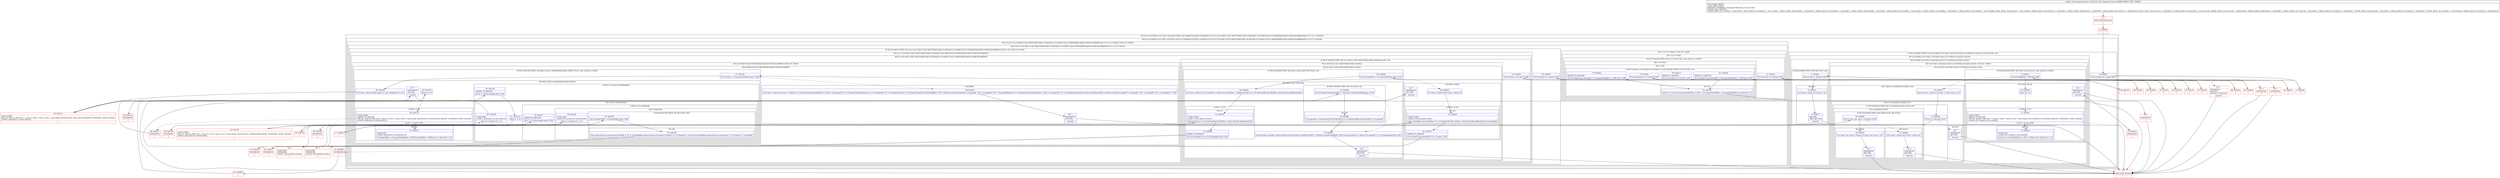 digraph "CFG forminigame.Guess.run()V" {
subgraph cluster_Region_751809431 {
label = "R(1:(2:(1:(2:(2:5|6)|(1:(2:(3:10|(1:12)|14)|(2:15|(2:(1:(2:19|20)(2:21|22))|(1:23)))))))|(1:(2:(1:(2:(1:(2:(5:30|(1:31)|(1:36)|37|38)|(3:40|(1:41)|44)))|(1:(2:(5:48|(3:51|(2:(1:56)(0)|58)|61)|63|(1:65)|67)|(2:68|69)))))|(1:(1:(1:(1:(1:76)))))))))";
node [shape=record,color=blue];
subgraph cluster_Region_166823319 {
label = "R(2:(1:(2:(2:5|6)|(1:(2:(3:10|(1:12)|14)|(2:15|(2:(1:(2:19|20)(2:21|22))|(1:23)))))))|(1:(2:(1:(2:(1:(2:(5:30|(1:31)|(1:36)|37|38)|(3:40|(1:41)|44)))|(1:(2:(5:48|(3:51|(2:(1:56)(0)|58)|61)|63|(1:65)|67)|(2:68|69)))))|(1:(1:(1:(1:(1:76))))))))";
node [shape=record,color=blue];
subgraph cluster_IfRegion_1865213180 {
label = "IF [B:2:0x0008] THEN: R(1:(2:(2:5|6)|(1:(2:(3:10|(1:12)|14)|(2:15|(2:(1:(2:19|20)(2:21|22))|(1:23))))))) ELSE: null";
node [shape=record,color=blue];
Node_2 [shape=record,label="{2\:\ 0x0008|lif (r12.state == 1) goto L90l}"];
subgraph cluster_Region_1769505033 {
label = "R(1:(2:(2:5|6)|(1:(2:(3:10|(1:12)|14)|(2:15|(2:(1:(2:19|20)(2:21|22))|(1:23)))))))";
node [shape=record,color=blue];
subgraph cluster_Region_955962554 {
label = "R(2:(2:5|6)|(1:(2:(3:10|(1:12)|14)|(2:15|(2:(1:(2:19|20)(2:21|22))|(1:23))))))";
node [shape=record,color=blue];
subgraph cluster_IfRegion_1034035983 {
label = "IF [B:4:0x000e] THEN: R(2:5|6) ELSE: null";
node [shape=record,color=blue];
Node_4 [shape=record,label="{4\:\ 0x000e|lif (r12.time \< 20) goto L92l}"];
subgraph cluster_Region_899754819 {
label = "R(2:5|6)";
node [shape=record,color=blue];
Node_5 [shape=record,label="{5\:\ 0x0010|lr12.time = (byte) (r12.time + 1)l}"];
Node_6 [shape=record,label="{6\:\ 0x0017|RETURN\lORIG_RETURN\l|lreturnl}"];
}
}
subgraph cluster_Region_410817591 {
label = "R(1:(2:(3:10|(1:12)|14)|(2:15|(2:(1:(2:19|20)(2:21|22))|(1:23))))) | ELSE_IF_CHAIN\l";
node [shape=record,color=blue];
subgraph cluster_Region_1984814214 {
label = "R(2:(3:10|(1:12)|14)|(2:15|(2:(1:(2:19|20)(2:21|22))|(1:23))))";
node [shape=record,color=blue];
subgraph cluster_IfRegion_1524310811 {
label = "IF [B:9:0x001e] THEN: R(3:10|(1:12)|14) ELSE: null | ELSE_IF_CHAIN\l";
node [shape=record,color=blue];
Node_9 [shape=record,label="{9\:\ 0x001e|lif (r12.box[0][3] \< 150) goto L96l}"];
subgraph cluster_Region_768924923 {
label = "R(3:10|(1:12)|14)";
node [shape=record,color=blue];
Node_10 [shape=record,label="{10\:\ 0x0020|lbyte r0 = 0l}"];
subgraph cluster_LoopRegion_2052988865 {
label = "LOOP:0: (1:12)";
node [shape=record,color=blue];
Node_11 [shape=record,label="{11\:\ 0x0021|LOOP_START\lADDED_TO_REGION\lPHI: r0l  0x0021: PHI (r0v7 'i' byte) = (r0v6 'i' byte), (r0v8 'i' byte) binds: [B:10:0x0020, B:12:0x0023] A[DONT_GENERATE, DONT_INLINE]\lLOOP:0: B:11:0x0021\-\>B:12:0x0023\l|lif (r0 \< 3) goto L98l}"];
subgraph cluster_Region_1288661583 {
label = "R(1:12)";
node [shape=record,color=blue];
Node_12 [shape=record,label="{12\:\ 0x0023|LOOP_END\lLOOP:0: B:11:0x0021\-\>B:12:0x0023\l|lint[] r3 = r12.box[r0]lr3[3] = r3[3] + 25lbyte r0 = (byte) (r0 + 1)l}"];
}
}
Node_14 [shape=record,label="{14\:\ ?|SYNTHETIC\lRETURN\l|lreturnl}"];
}
}
subgraph cluster_Region_1255116040 {
label = "R(2:15|(2:(1:(2:19|20)(2:21|22))|(1:23)))";
node [shape=record,color=blue];
Node_15 [shape=record,label="{15\:\ 0x0031|lbyte byte r3 = (byte) (r12.time + 1)lr12.time = r3l}"];
subgraph cluster_Region_1713172528 {
label = "R(2:(1:(2:19|20)(2:21|22))|(1:23))";
node [shape=record,color=blue];
subgraph cluster_IfRegion_16098755 {
label = "IF [B:16:0x003a] THEN: R(1:(2:19|20)(2:21|22)) ELSE: null";
node [shape=record,color=blue];
Node_16 [shape=record,label="{16\:\ 0x003a|lif (r3 \>= 40) goto L101l}"];
subgraph cluster_Region_448601576 {
label = "R(1:(2:19|20)(2:21|22))";
node [shape=record,color=blue];
subgraph cluster_IfRegion_42748885 {
label = "IF [B:18:0x0040] THEN: R(2:19|20) ELSE: R(2:21|22)";
node [shape=record,color=blue];
Node_18 [shape=record,label="{18\:\ 0x0040|lif (r12.mon_size_move \< 40) goto L103l}"];
subgraph cluster_Region_21787492 {
label = "R(2:19|20)";
node [shape=record,color=blue];
Node_19 [shape=record,label="{19\:\ 0x0042|lr12.mon_size_move = (byte) (r12.mon_size_move + 5)l}"];
Node_20 [shape=record,label="{20\:\ ?|SYNTHETIC\lRETURN\l|lreturnl}"];
}
subgraph cluster_Region_13671949 {
label = "R(2:21|22)";
node [shape=record,color=blue];
Node_21 [shape=record,label="{21\:\ 0x004a|lr12.state = (byte) 2lr12.time = (byte) 0l}"];
Node_22 [shape=record,label="{22\:\ ?|SYNTHETIC\lRETURN\l|lreturnl}"];
}
}
}
}
subgraph cluster_Region_1928368546 {
label = "R(1:23)";
node [shape=record,color=blue];
Node_23 [shape=record,label="{23\:\ ?|SYNTHETIC\lRETURN\l|lreturnl}"];
}
}
}
}
}
}
}
}
subgraph cluster_Region_306360010 {
label = "R(1:(2:(1:(2:(1:(2:(5:30|(1:31)|(1:36)|37|38)|(3:40|(1:41)|44)))|(1:(2:(5:48|(3:51|(2:(1:56)(0)|58)|61)|63|(1:65)|67)|(2:68|69)))))|(1:(1:(1:(1:(1:76))))))) | ELSE_IF_CHAIN\l";
node [shape=record,color=blue];
subgraph cluster_Region_1895246005 {
label = "R(2:(1:(2:(1:(2:(5:30|(1:31)|(1:36)|37|38)|(3:40|(1:41)|44)))|(1:(2:(5:48|(3:51|(2:(1:56)(0)|58)|61)|63|(1:65)|67)|(2:68|69)))))|(1:(1:(1:(1:(1:76))))))";
node [shape=record,color=blue];
subgraph cluster_IfRegion_1951658064 {
label = "IF [B:25:0x0051] THEN: R(1:(2:(1:(2:(5:30|(1:31)|(1:36)|37|38)|(3:40|(1:41)|44)))|(1:(2:(5:48|(3:51|(2:(1:56)(0)|58)|61)|63|(1:65)|67)|(2:68|69))))) ELSE: null | ELSE_IF_CHAIN\l";
node [shape=record,color=blue];
Node_25 [shape=record,label="{25\:\ 0x0051|lif (r12.state == 2) goto L107l}"];
subgraph cluster_Region_47715065 {
label = "R(1:(2:(1:(2:(5:30|(1:31)|(1:36)|37|38)|(3:40|(1:41)|44)))|(1:(2:(5:48|(3:51|(2:(1:56)(0)|58)|61)|63|(1:65)|67)|(2:68|69)))))";
node [shape=record,color=blue];
subgraph cluster_Region_99342486 {
label = "R(2:(1:(2:(5:30|(1:31)|(1:36)|37|38)|(3:40|(1:41)|44)))|(1:(2:(5:48|(3:51|(2:(1:56)(0)|58)|61)|63|(1:65)|67)|(2:68|69))))";
node [shape=record,color=blue];
subgraph cluster_IfRegion_1284565534 {
label = "IF [B:27:0x0055] THEN: R(1:(2:(5:30|(1:31)|(1:36)|37|38)|(3:40|(1:41)|44))) ELSE: null";
node [shape=record,color=blue];
Node_27 [shape=record,label="{27\:\ 0x0055|lif (r12.time \<= 0) goto L109l}"];
subgraph cluster_Region_657085100 {
label = "R(1:(2:(5:30|(1:31)|(1:36)|37|38)|(3:40|(1:41)|44)))";
node [shape=record,color=blue];
subgraph cluster_Region_1705497450 {
label = "R(2:(5:30|(1:31)|(1:36)|37|38)|(3:40|(1:41)|44))";
node [shape=record,color=blue];
subgraph cluster_IfRegion_1054054432 {
label = "IF [B:29:0x005b] THEN: R(5:30|(1:31)|(1:36)|37|38) ELSE: null";
node [shape=record,color=blue];
Node_29 [shape=record,label="{29\:\ 0x005b|lif (r12.transNum \< r12.maxTransNum) goto L111l}"];
subgraph cluster_Region_442953043 {
label = "R(5:30|(1:31)|(1:36)|37|38)";
node [shape=record,color=blue];
Node_30 [shape=record,label="{30\:\ 0x005d|lr12.time = (byte) 1lr12.transNum = (byte) (r12.transNum + 1)lbyte[] byte[] r3 = r12.boxNumldm.Ms.i()lr3[0] = (byte) dm.Ms.getRandom(3)l}"];
subgraph cluster_LoopRegion_1968719358 {
label = "LOOP:1: (1:31)";
node [shape=record,color=blue];
Node_32 [shape=record,label="{32\:\ 0x0086|ADDED_TO_REGION\l|lif (r12.boxNum[1] == r12.boxNum[0]) goto L152l}"];
subgraph cluster_Region_2101691163 {
label = "R(1:31)";
node [shape=record,color=blue];
Node_31 [shape=record,label="{31\:\ 0x0072|LOOP_START\lLOOP:1: B:31:0x0072\-\>B:39:?\l|lbyte[] byte[] r3 = r12.boxNumldm.Ms.i()lr3[1] = (byte) dm.Ms.getRandom(3)l}"];
}
}
subgraph cluster_IfRegion_1230539 {
label = "IF [B:35:0x009c] THEN: R(1:36) ELSE: null";
node [shape=record,color=blue];
Node_35 [shape=record,label="{35\:\ 0x009c|lif (r12.box[r12.boxNum[1]][2] \< r12.box[r12.boxNum[0]][2]) goto L116l}"];
subgraph cluster_Region_1534421280 {
label = "R(1:36)";
node [shape=record,color=blue];
Node_36 [shape=record,label="{36\:\ 0x009e|lr12.gameR = r12.boxNum[1]lr12.boxNum[1] = r12.boxNum[0]lr12.boxNum[0] = r12.gameRl}"];
}
}
Node_37 [shape=record,label="{37\:\ 0x00b2|ldm.Ms.i()lr12.gameR = (byte) (dm.Ms.abs(r12.box[r12.boxNum[1]][2] \- r12.box[r12.boxNum[0]][2]) \/ 2)lr12.tempTransNum = (byte) ((r12.gameR * 2) \/ r12.gameData[1][r12.lv])l}"];
Node_38 [shape=record,label="{38\:\ ?|SYNTHETIC\lRETURN\l|lreturnl}"];
}
}
subgraph cluster_Region_2043017462 {
label = "R(3:40|(1:41)|44)";
node [shape=record,color=blue];
Node_40 [shape=record,label="{40\:\ 0x00e5|lr12.time = (byte) 0lr12.state = (byte) 3l}"];
subgraph cluster_LoopRegion_1308964229 {
label = "LOOP:2: (1:41)";
node [shape=record,color=blue];
Node_42 [shape=record,label="{42\:\ 0x0103|ADDED_TO_REGION\l|lif (r12.box[r12.gr.selecty][1] == (\-1)) goto L154l}"];
subgraph cluster_Region_943606211 {
label = "R(1:41)";
node [shape=record,color=blue];
Node_41 [shape=record,label="{41\:\ 0x00e9|LOOP_START\lLOOP:2: B:41:0x00e9\-\>B:45:?\l|lmain.GameRun main.GameRun r3 = r12.grldm.Ms.i()lr3.selecty = (byte) dm.Ms.getRandom(r12.box.length)l}"];
}
}
Node_44 [shape=record,label="{44\:\ ?|SYNTHETIC\lRETURN\l|lreturnl}"];
}
}
}
}
subgraph cluster_Region_1480037904 {
label = "R(1:(2:(5:48|(3:51|(2:(1:56)(0)|58)|61)|63|(1:65)|67)|(2:68|69))) | ELSE_IF_CHAIN\l";
node [shape=record,color=blue];
subgraph cluster_Region_679204959 {
label = "R(2:(5:48|(3:51|(2:(1:56)(0)|58)|61)|63|(1:65)|67)|(2:68|69))";
node [shape=record,color=blue];
subgraph cluster_IfRegion_2117044206 {
label = "IF [B:47:0x010b] THEN: R(5:48|(3:51|(2:(1:56)(0)|58)|61)|63|(1:65)|67) ELSE: null | ELSE_IF_CHAIN\l";
node [shape=record,color=blue];
Node_47 [shape=record,label="{47\:\ 0x010b|lif (r12.time \> r12.tempTransNum) goto L124l}"];
subgraph cluster_Region_1875502728 {
label = "R(5:48|(3:51|(2:(1:56)(0)|58)|61)|63|(1:65)|67)";
node [shape=record,color=blue];
Node_48 [shape=record,label="{48\:\ 0x010d|lr12.time = (byte) 0lint[] int[] r2 = new int[4]lbyte r0 = 0l}"];
subgraph cluster_LoopRegion_179857993 {
label = "LOOP:3: (3:51|(2:(1:56)(0)|58)|61)";
node [shape=record,color=blue];
Node_50 [shape=record,label="{50\:\ 0x0116|ADDED_TO_REGION\l|lif (r0 \< r12.box.length) goto L130l}"];
subgraph cluster_Region_1698671502 {
label = "R(3:51|(2:(1:56)(0)|58)|61)";
node [shape=record,color=blue];
Node_51 [shape=record,label="{51\:\ 0x0133|lbyte r1 = 0l}"];
subgraph cluster_LoopRegion_533660013 {
label = "LOOP:4: (2:(1:56)(0)|58)";
node [shape=record,color=blue];
Node_53 [shape=record,label="{53\:\ 0x0137|ADDED_TO_REGION\l|lif (r1 \< r12.box.length) goto L134l}"];
subgraph cluster_Region_1302287447 {
label = "R(2:(1:56)(0)|58)";
node [shape=record,color=blue];
subgraph cluster_IfRegion_1164114951 {
label = "IF [B:55:0x0149] THEN: R(1:56) ELSE: R(0)";
node [shape=record,color=blue];
Node_55 [shape=record,label="{55\:\ 0x0149|lif (r12.box[r1][2] \> r12.box[r0][2]) goto L136l}"];
subgraph cluster_Region_2012189230 {
label = "R(1:56)";
node [shape=record,color=blue];
Node_56 [shape=record,label="{56\:\ 0x014b|ljava.lang.System.arraycopy(r12.box[r0], 0, r2, 0, r2.length)ljava.lang.System.arraycopy(r12.box[r1], 0, r12.box[r0], 0, r12.box[r1].length)ljava.lang.System.arraycopy(r2, 0, r12.box[r1], 0, r2.length)l}"];
}
subgraph cluster_Region_425798835 {
label = "R(0)";
node [shape=record,color=blue];
}
}
Node_58 [shape=record,label="{58\:\ 0x016b|LOOP_END\lLOOP:4: B:52:0x0134\-\>B:58:0x016b\l|lbyte r1 = (byte) (r1 + 1)l}"];
}
}
Node_61 [shape=record,label="{61\:\ 0x0139|LOOP_END\lLOOP:3: B:49:0x0113\-\>B:61:0x0139\l|lbyte r0 = (byte) (r0 + 1)l}"];
}
}
Node_63 [shape=record,label="{63\:\ 0x0118|lbyte r0 = 0l}"];
subgraph cluster_LoopRegion_1318549607 {
label = "LOOP:5: (1:65)";
node [shape=record,color=blue];
Node_64 [shape=record,label="{64\:\ 0x0119|LOOP_START\lADDED_TO_REGION\lPHI: r0l  0x0119: PHI (r0v3 'i' byte) = (r0v2 'i' byte), (r0v4 'i' byte) binds: [B:63:0x0118, B:65:0x011b] A[DONT_GENERATE, DONT_INLINE]\lLOOP:5: B:64:0x0119\-\>B:65:0x011b\l|lif (r0 \< 3) goto L129l}"];
subgraph cluster_Region_120895966 {
label = "R(1:65)";
node [shape=record,color=blue];
Node_65 [shape=record,label="{65\:\ 0x011b|LOOP_END\lLOOP:5: B:64:0x0119\-\>B:65:0x011b\l|lr12.box[r0][2] = r12.gameData[0][r0] + 100lr12.box[r0][3] = 150lbyte r0 = (byte) (r0 + 1)l}"];
}
}
Node_67 [shape=record,label="{67\:\ ?|SYNTHETIC\lRETURN\l|lreturnl}"];
}
}
subgraph cluster_Region_548010024 {
label = "R(2:68|69)";
node [shape=record,color=blue];
Node_68 [shape=record,label="{68\:\ 0x016f|lr12.time = (byte) (r12.time + 1)lint[] r3 = r12.box[r12.boxNum[0]]lr3[2] = r3[2] + ((r12.gameR * 2) \/ r12.tempTransNum)lint int r2 = ((r12.gameR * 2) \/ r12.tempTransNum) * r12.timelr12.box[r12.boxNum[0]][3] = 150 \- dm.Ms.i().sqrt((r12.gameR * r12.gameR) \- ((r2 \- r12.gameR) * (r2 \- r12.gameR)))lint[] r3 = r12.box[r12.boxNum[1]]lr3[2] = r3[2] \- ((r12.gameR * 2) \/ r12.tempTransNum)lr12.box[r12.boxNum[1]][3] = dm.Ms.i().sqrt((r12.gameR * r12.gameR) \- ((r2 \- r12.gameR) * (r2 \- r12.gameR))) + 150l}"];
Node_69 [shape=record,label="{69\:\ ?|SYNTHETIC\lRETURN\l|lreturnl}"];
}
}
}
}
}
}
subgraph cluster_Region_2105720473 {
label = "R(1:(1:(1:(1:(1:76))))) | ELSE_IF_CHAIN\l";
node [shape=record,color=blue];
subgraph cluster_Region_189605974 {
label = "R(1:(1:(1:(1:76))))";
node [shape=record,color=blue];
subgraph cluster_IfRegion_165662246 {
label = "IF [B:71:0x01f4] THEN: R(1:(1:(1:76))) ELSE: null | ELSE_IF_CHAIN\l";
node [shape=record,color=blue];
Node_71 [shape=record,label="{71\:\ 0x01f4|lif (r12.state == 4) goto L141l}"];
subgraph cluster_Region_432762650 {
label = "R(1:(1:(1:76)))";
node [shape=record,color=blue];
subgraph cluster_Region_1909816524 {
label = "R(1:(1:76))";
node [shape=record,color=blue];
subgraph cluster_IfRegion_330888504 {
label = "IF [B:73:0x01fa, B:75:0x020e, B:79:0x0214, B:81:0x0228] THEN: R(1:76) ELSE: null";
node [shape=record,color=blue];
Node_73 [shape=record,label="{73\:\ 0x01fa|lif (r12.gr.selectx == 2) goto L143l}"];
Node_75 [shape=record,label="{75\:\ 0x020e|ADDED_TO_REGION\l|lif (r12.box[r12.gr.selectx][2] \> (r12.gameData[0][1] + 100)) goto L149l}"];
Node_79 [shape=record,label="{79\:\ 0x0214|ADDED_TO_REGION\l|lif (r12.gr.selectx == 0) goto L147l}"];
Node_81 [shape=record,label="{81\:\ 0x0228|ADDED_TO_REGION\l|lif (r12.box[r12.gr.selectx][2] \< (r12.gameData[0][1] + 100)) goto L149l}"];
subgraph cluster_Region_1053326422 {
label = "R(1:76)";
node [shape=record,color=blue];
Node_76 [shape=record,label="{76\:\ 0x022a|lint[] r3 = r12.box[r12.gr.selectx]lr3[2] = r3[2] + ((r12.gameData[0][1] \- r12.gameData[0][r12.gr.selectx]) \/ 7)l}"];
}
}
}
}
}
}
}
}
}
}
}
Node_0 [shape=record,color=red,label="{0\:\ ?|MTH_ENTER_BLOCK\l|l}"];
Node_1 [shape=record,color=red,label="{1\:\ 0x0000|l}"];
Node_3 [shape=record,color=red,label="{3\:\ 0x000a|l}"];
Node_7 [shape=record,color=red,label="{7\:\ ?|MTH_EXIT_BLOCK\l|l}"];
Node_8 [shape=record,color=red,label="{8\:\ 0x0018|l}"];
Node_13 [shape=record,color=red,label="{13\:\ 0x0017|SYNTHETIC\l|l}"];
Node_17 [shape=record,color=red,label="{17\:\ 0x003c|l}"];
Node_24 [shape=record,color=red,label="{24\:\ 0x004f|l}"];
Node_26 [shape=record,color=red,label="{26\:\ 0x0053|l}"];
Node_28 [shape=record,color=red,label="{28\:\ 0x0057|l}"];
Node_33 [shape=record,color=red,label="{33\:\ 0x0088|SYNTHETIC\l|l}"];
Node_34 [shape=record,color=red,label="{34\:\ 0x0088|l}"];
Node_39 [shape=record,color=red,label="{39\:\ ?|LOOP_END\lSYNTHETIC\lLOOP:1: B:31:0x0072\-\>B:39:?\l|l}"];
Node_43 [shape=record,color=red,label="{43\:\ 0x0017|SYNTHETIC\l|l}"];
Node_45 [shape=record,color=red,label="{45\:\ ?|LOOP_END\lSYNTHETIC\lLOOP:2: B:41:0x00e9\-\>B:45:?\l|l}"];
Node_46 [shape=record,color=red,label="{46\:\ 0x0107|l}"];
Node_49 [shape=record,color=red,label="{49\:\ 0x0113|LOOP_START\lPHI: r0l  0x0113: PHI (r0v1 'i' byte) = (r0v0 'i' byte), (r0v5 'i' byte) binds: [B:48:0x010d, B:61:0x0139] A[DONT_GENERATE, DONT_INLINE]\lLOOP:3: B:49:0x0113\-\>B:61:0x0139\l|l}"];
Node_52 [shape=record,color=red,label="{52\:\ 0x0134|LOOP_START\lPHI: r1l  0x0134: PHI (r1v1 'j' byte) = (r1v0 'j' byte), (r1v2 'j' byte) binds: [B:51:0x0133, B:58:0x016b] A[DONT_GENERATE, DONT_INLINE]\lLOOP:4: B:52:0x0134\-\>B:58:0x016b\l|l}"];
Node_54 [shape=record,color=red,label="{54\:\ 0x013d|l}"];
Node_57 [shape=record,color=red,label="{57\:\ 0x016b|SYNTHETIC\l|l}"];
Node_59 [shape=record,color=red,label="{59\:\ 0x016b|SYNTHETIC\l|l}"];
Node_60 [shape=record,color=red,label="{60\:\ 0x0139|SYNTHETIC\l|l}"];
Node_62 [shape=record,color=red,label="{62\:\ 0x0118|SYNTHETIC\l|l}"];
Node_66 [shape=record,color=red,label="{66\:\ 0x0017|SYNTHETIC\l|l}"];
Node_70 [shape=record,color=red,label="{70\:\ 0x01f1|l}"];
Node_72 [shape=record,color=red,label="{72\:\ 0x01f6|l}"];
Node_74 [shape=record,color=red,label="{74\:\ 0x01fc|l}"];
Node_77 [shape=record,color=red,label="{77\:\ ?|SYNTHETIC\l|l}"];
Node_78 [shape=record,color=red,label="{78\:\ 0x0210|l}"];
Node_80 [shape=record,color=red,label="{80\:\ 0x0216|l}"];
Node_82 [shape=record,color=red,label="{82\:\ ?|SYNTHETIC\l|l}"];
Node_83 [shape=record,color=red,label="{83\:\ ?|SYNTHETIC\lRETURN\lADDED_TO_REGION\l|lreturnl}"];
Node_84 [shape=record,color=red,label="{84\:\ ?|SYNTHETIC\l|l}"];
MethodNode[shape=record,label="{public void minigame.Guess.run((r12v0 'this' minigame.Guess A[IMMUTABLE_TYPE, THIS]))  | USE_LINES_HINTS\lTYPE_VARS: EMPTY\lMETHOD_OVERRIDE: [minigame.MiniGame_H.run():void]\lINLINE_NOT_NEEDED\lCROSS_EDGE: B:11:0x0021 \-\> B:6:0x0017, BACK_EDGE: B:12:0x0023 \-\> B:11:0x0021, CROSS_EDGE: B:16:0x003a \-\> B:6:0x0017, CROSS_EDGE: B:19:0x0042 \-\> B:6:0x0017, CROSS_EDGE: B:21:0x004a \-\> B:6:0x0017, BACK_EDGE: B:32:0x0086 \-\> B:31:0x0072, CROSS_EDGE: B:37:0x00b2 \-\> B:6:0x0017, CROSS_EDGE: B:35:0x009c \-\> B:37:0x00b2, BACK_EDGE: B:42:0x0103 \-\> B:41:0x00e9, CROSS_EDGE: B:42:0x0103 \-\> B:6:0x0017, CROSS_EDGE: B:64:0x0119 \-\> B:6:0x0017, BACK_EDGE: B:65:0x011b \-\> B:64:0x0119, BACK_EDGE: B:61:0x0139 \-\> B:49:0x0113, BACK_EDGE: B:58:0x016b \-\> B:52:0x0134, CROSS_EDGE: B:55:0x0149 \-\> B:58:0x016b, CROSS_EDGE: B:68:0x016f \-\> B:6:0x0017, CROSS_EDGE: B:71:0x01f4 \-\> B:6:0x0017, CROSS_EDGE: B:79:0x0214 \-\> B:6:0x0017, CROSS_EDGE: B:81:0x0228 \-\> B:6:0x0017, CROSS_EDGE: B:76:0x022a \-\> B:6:0x0017, CROSS_EDGE: B:75:0x020e \-\> B:76:0x022a, CROSS_EDGE: B:73:0x01fa \-\> B:78:0x0210\l}"];
MethodNode -> Node_0;
Node_2 -> Node_3;
Node_2 -> Node_24[style=dashed];
Node_4 -> Node_5;
Node_4 -> Node_8[style=dashed];
Node_5 -> Node_6;
Node_6 -> Node_7;
Node_9 -> Node_10;
Node_9 -> Node_15[style=dashed];
Node_10 -> Node_11;
Node_11 -> Node_12;
Node_11 -> Node_13[style=dashed];
Node_12 -> Node_11;
Node_14 -> Node_7;
Node_15 -> Node_16;
Node_16 -> Node_17;
Node_16 -> Node_23[style=dashed];
Node_18 -> Node_19;
Node_18 -> Node_21[style=dashed];
Node_19 -> Node_20;
Node_20 -> Node_7;
Node_21 -> Node_22;
Node_22 -> Node_7;
Node_23 -> Node_7;
Node_25 -> Node_26;
Node_25 -> Node_70[style=dashed];
Node_27 -> Node_28;
Node_27 -> Node_46[style=dashed];
Node_29 -> Node_30;
Node_29 -> Node_40[style=dashed];
Node_30 -> Node_31;
Node_32 -> Node_33[style=dashed];
Node_32 -> Node_39;
Node_31 -> Node_32;
Node_35 -> Node_36;
Node_35 -> Node_37[style=dashed];
Node_36 -> Node_37;
Node_37 -> Node_38;
Node_38 -> Node_7;
Node_40 -> Node_41;
Node_42 -> Node_43[style=dashed];
Node_42 -> Node_45;
Node_41 -> Node_42;
Node_44 -> Node_7;
Node_47 -> Node_48;
Node_47 -> Node_68[style=dashed];
Node_48 -> Node_49;
Node_50 -> Node_51;
Node_50 -> Node_62[style=dashed];
Node_51 -> Node_52;
Node_53 -> Node_54;
Node_53 -> Node_60[style=dashed];
Node_55 -> Node_56;
Node_55 -> Node_59[style=dashed];
Node_56 -> Node_57;
Node_58 -> Node_52;
Node_61 -> Node_49;
Node_63 -> Node_64;
Node_64 -> Node_65;
Node_64 -> Node_66[style=dashed];
Node_65 -> Node_64;
Node_67 -> Node_7;
Node_68 -> Node_69;
Node_69 -> Node_7;
Node_71 -> Node_72;
Node_71 -> Node_84[style=dashed];
Node_73 -> Node_74;
Node_73 -> Node_78[style=dashed];
Node_75 -> Node_78[style=dashed];
Node_75 -> Node_76;
Node_79 -> Node_80;
Node_79 -> Node_83[style=dashed];
Node_81 -> Node_76;
Node_81 -> Node_82[style=dashed];
Node_76 -> Node_77;
Node_0 -> Node_1;
Node_1 -> Node_2;
Node_3 -> Node_4;
Node_8 -> Node_9;
Node_13 -> Node_14;
Node_17 -> Node_18;
Node_24 -> Node_25;
Node_26 -> Node_27;
Node_28 -> Node_29;
Node_33 -> Node_34;
Node_34 -> Node_35;
Node_39 -> Node_31;
Node_43 -> Node_44;
Node_45 -> Node_41;
Node_46 -> Node_47;
Node_49 -> Node_50;
Node_52 -> Node_53;
Node_54 -> Node_55;
Node_57 -> Node_58;
Node_59 -> Node_58;
Node_60 -> Node_61;
Node_62 -> Node_63;
Node_66 -> Node_67;
Node_70 -> Node_71;
Node_72 -> Node_73;
Node_74 -> Node_75;
Node_77 -> Node_7;
Node_78 -> Node_79;
Node_80 -> Node_81;
Node_82 -> Node_7;
Node_83 -> Node_7;
Node_84 -> Node_7;
}

